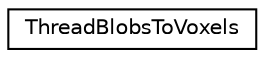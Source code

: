 digraph "Graphical Class Hierarchy"
{
  edge [fontname="Helvetica",fontsize="10",labelfontname="Helvetica",labelfontsize="10"];
  node [fontname="Helvetica",fontsize="10",shape=record];
  rankdir="LR";
  Node0 [label="ThreadBlobsToVoxels",height=0.2,width=0.4,color="black", fillcolor="white", style="filled",URL="$structThreadBlobsToVoxels.html"];
}
